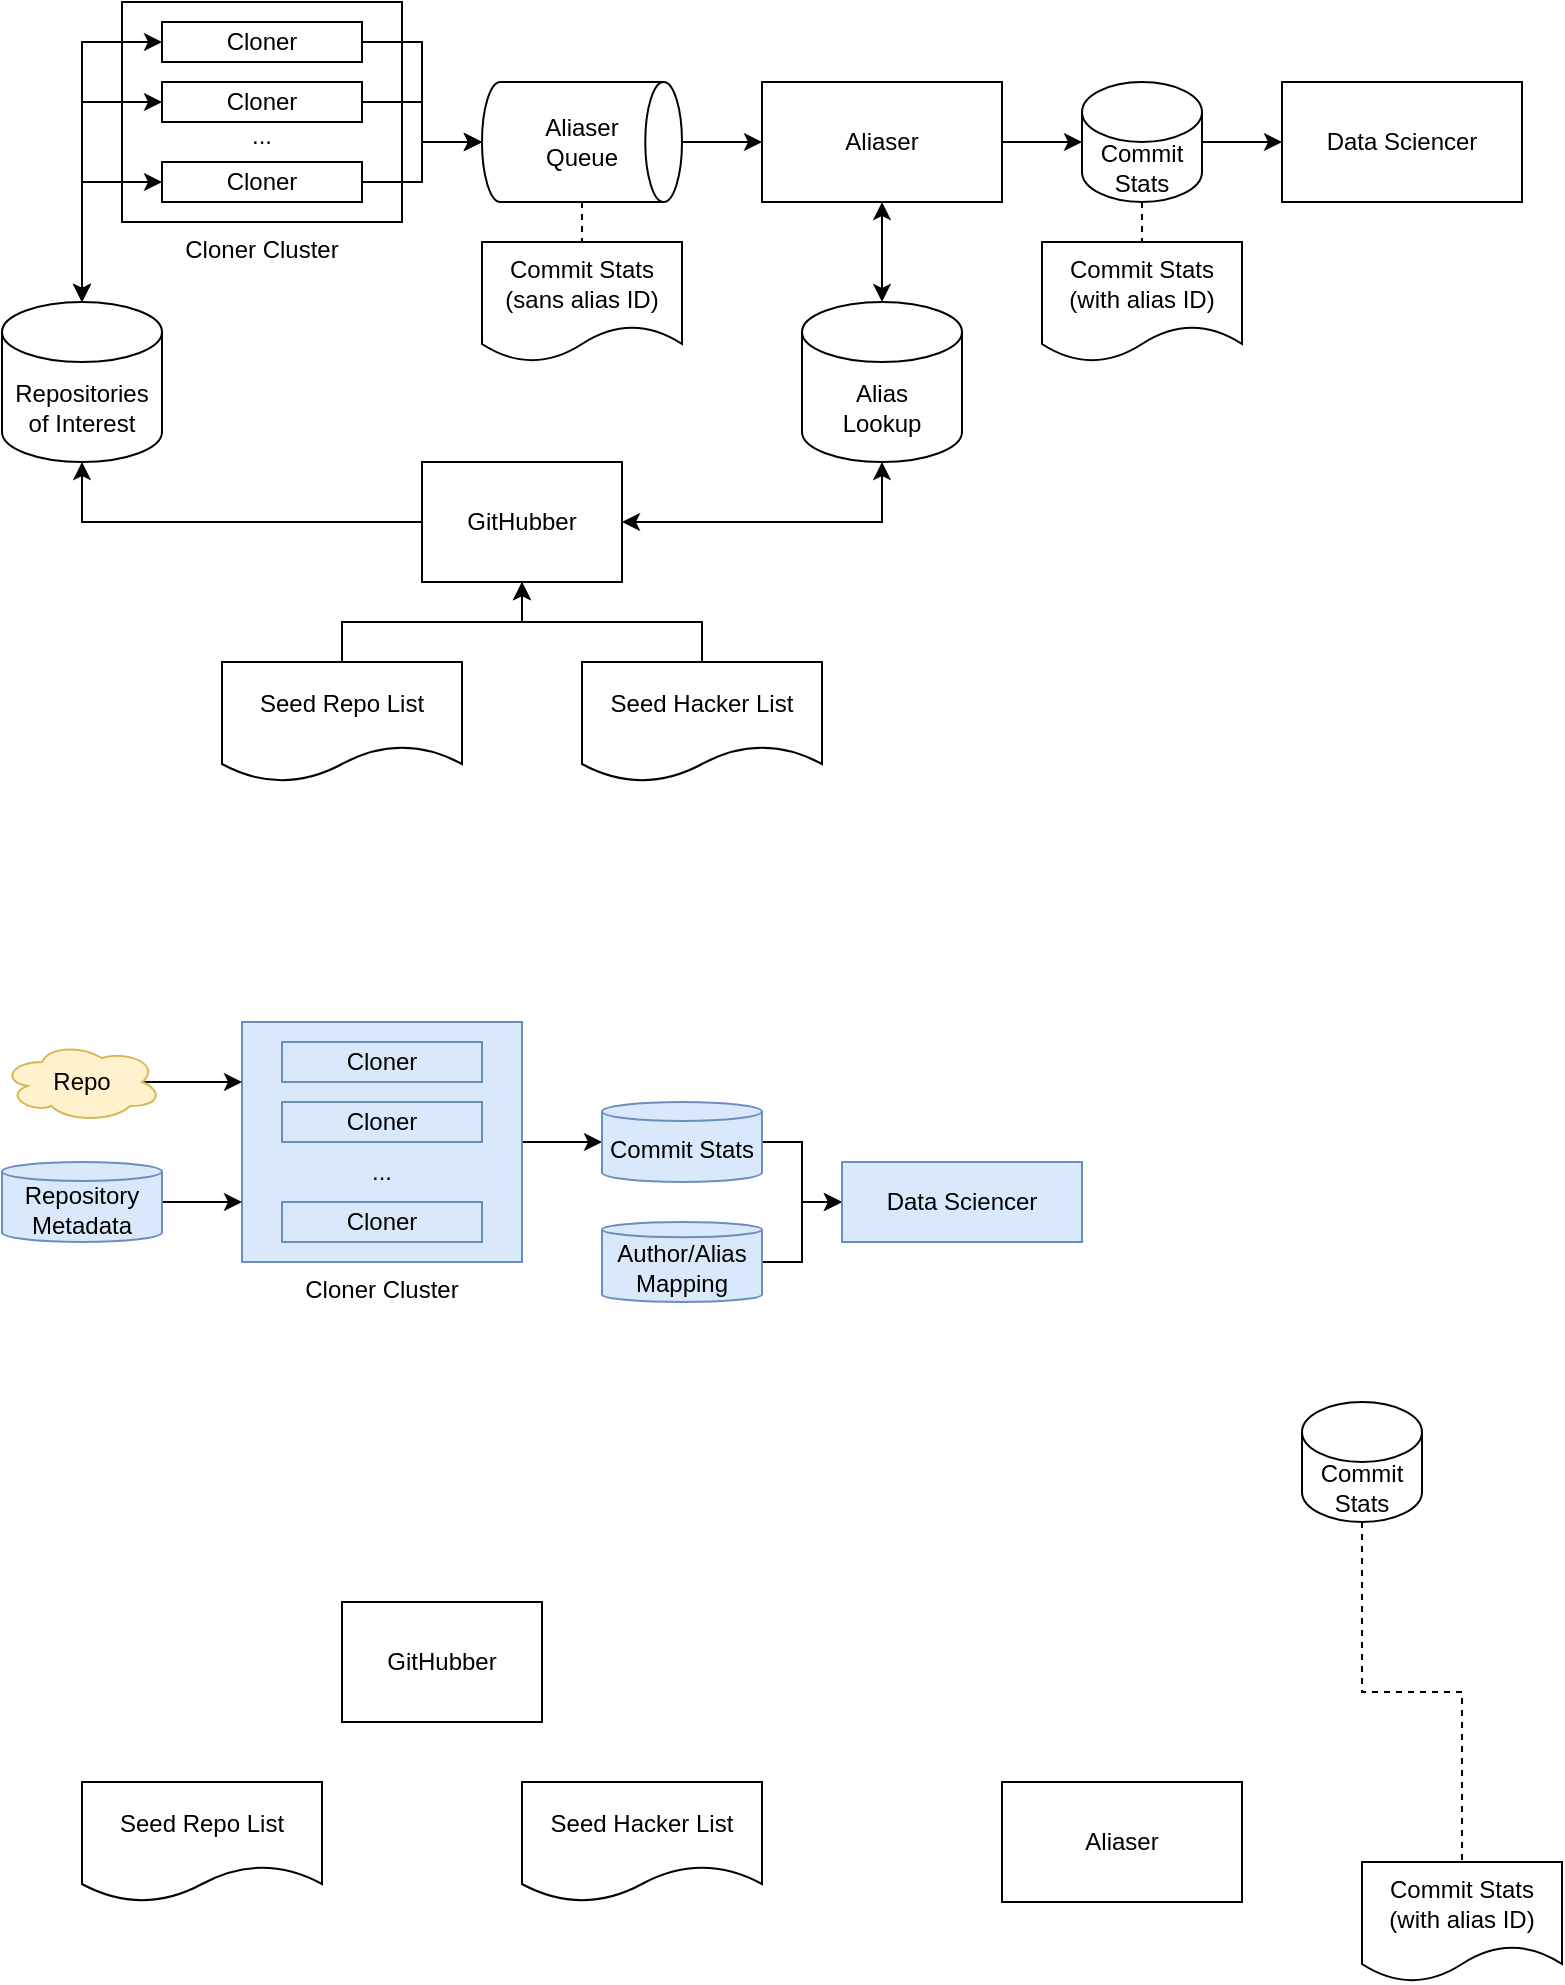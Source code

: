 <mxfile version="18.0.6" type="device"><diagram id="-IQuVmg2KVf73iSFLTXE" name="Page-1"><mxGraphModel dx="1401" dy="540" grid="1" gridSize="10" guides="1" tooltips="1" connect="1" arrows="1" fold="1" page="1" pageScale="1" pageWidth="850" pageHeight="1100" math="0" shadow="0"><root><mxCell id="0"/><mxCell id="1" parent="0"/><mxCell id="1wVpVgh05ta18O91gE80-2" value="Cloner Cluster" style="rounded=0;whiteSpace=wrap;html=1;imageVerticalAlign=middle;labelPosition=center;verticalLabelPosition=bottom;align=center;verticalAlign=top;" vertex="1" parent="1"><mxGeometry x="100" y="50" width="140" height="110" as="geometry"/></mxCell><mxCell id="1wVpVgh05ta18O91gE80-25" style="edgeStyle=orthogonalEdgeStyle;rounded=0;orthogonalLoop=1;jettySize=auto;html=1;exitX=0.5;exitY=0;exitDx=0;exitDy=0;exitPerimeter=0;entryX=0;entryY=0.5;entryDx=0;entryDy=0;startArrow=classic;startFill=1;" edge="1" parent="1" source="1wVpVgh05ta18O91gE80-1" target="1wVpVgh05ta18O91gE80-3"><mxGeometry relative="1" as="geometry"/></mxCell><mxCell id="1wVpVgh05ta18O91gE80-26" style="edgeStyle=orthogonalEdgeStyle;rounded=0;orthogonalLoop=1;jettySize=auto;html=1;exitX=0.5;exitY=0;exitDx=0;exitDy=0;exitPerimeter=0;entryX=0;entryY=0.5;entryDx=0;entryDy=0;startArrow=classic;startFill=1;" edge="1" parent="1" source="1wVpVgh05ta18O91gE80-1" target="1wVpVgh05ta18O91gE80-4"><mxGeometry relative="1" as="geometry"/></mxCell><mxCell id="1wVpVgh05ta18O91gE80-27" style="edgeStyle=orthogonalEdgeStyle;rounded=0;orthogonalLoop=1;jettySize=auto;html=1;exitX=0.5;exitY=0;exitDx=0;exitDy=0;exitPerimeter=0;entryX=0;entryY=0.5;entryDx=0;entryDy=0;startArrow=classic;startFill=1;" edge="1" parent="1" source="1wVpVgh05ta18O91gE80-1" target="1wVpVgh05ta18O91gE80-5"><mxGeometry relative="1" as="geometry"/></mxCell><mxCell id="1wVpVgh05ta18O91gE80-1" value="Repositories&lt;br&gt;of Interest" style="shape=cylinder3;whiteSpace=wrap;html=1;boundedLbl=1;backgroundOutline=1;size=15;" vertex="1" parent="1"><mxGeometry x="40" y="200" width="80" height="80" as="geometry"/></mxCell><mxCell id="1wVpVgh05ta18O91gE80-9" value="Commit Stats&lt;br&gt;(sans alias ID)" style="shape=document;whiteSpace=wrap;html=1;boundedLbl=1;" vertex="1" parent="1"><mxGeometry x="280" y="170" width="100" height="60" as="geometry"/></mxCell><mxCell id="1wVpVgh05ta18O91gE80-29" style="edgeStyle=orthogonalEdgeStyle;rounded=0;orthogonalLoop=1;jettySize=auto;html=1;exitX=0.5;exitY=1;exitDx=0;exitDy=0;exitPerimeter=0;entryX=0.5;entryY=0;entryDx=0;entryDy=0;endArrow=none;endFill=0;dashed=1;" edge="1" parent="1" source="1wVpVgh05ta18O91gE80-11" target="1wVpVgh05ta18O91gE80-9"><mxGeometry relative="1" as="geometry"/></mxCell><mxCell id="1wVpVgh05ta18O91gE80-35" style="edgeStyle=orthogonalEdgeStyle;rounded=0;orthogonalLoop=1;jettySize=auto;html=1;exitX=1;exitY=0.5;exitDx=0;exitDy=0;exitPerimeter=0;entryX=0;entryY=0.5;entryDx=0;entryDy=0;endArrow=classic;endFill=1;" edge="1" parent="1" source="1wVpVgh05ta18O91gE80-11" target="1wVpVgh05ta18O91gE80-12"><mxGeometry relative="1" as="geometry"/></mxCell><mxCell id="1wVpVgh05ta18O91gE80-11" value="Aliaser&lt;br&gt;Queue" style="strokeWidth=1;html=1;shape=mxgraph.flowchart.direct_data;whiteSpace=wrap;" vertex="1" parent="1"><mxGeometry x="280" y="90" width="100" height="60" as="geometry"/></mxCell><mxCell id="1wVpVgh05ta18O91gE80-31" style="edgeStyle=orthogonalEdgeStyle;rounded=0;orthogonalLoop=1;jettySize=auto;html=1;exitX=1;exitY=0.5;exitDx=0;exitDy=0;entryX=0;entryY=0.5;entryDx=0;entryDy=0;entryPerimeter=0;endArrow=classic;endFill=1;" edge="1" parent="1" source="1wVpVgh05ta18O91gE80-3" target="1wVpVgh05ta18O91gE80-11"><mxGeometry relative="1" as="geometry"/></mxCell><mxCell id="1wVpVgh05ta18O91gE80-3" value="Cloner" style="rounded=0;whiteSpace=wrap;html=1;" vertex="1" parent="1"><mxGeometry x="120" y="60" width="100" height="20" as="geometry"/></mxCell><mxCell id="1wVpVgh05ta18O91gE80-32" style="edgeStyle=orthogonalEdgeStyle;rounded=0;orthogonalLoop=1;jettySize=auto;html=1;exitX=1;exitY=0.5;exitDx=0;exitDy=0;entryX=0;entryY=0.5;entryDx=0;entryDy=0;entryPerimeter=0;endArrow=classic;endFill=1;" edge="1" parent="1" source="1wVpVgh05ta18O91gE80-4" target="1wVpVgh05ta18O91gE80-11"><mxGeometry relative="1" as="geometry"/></mxCell><mxCell id="1wVpVgh05ta18O91gE80-4" value="Cloner" style="rounded=0;whiteSpace=wrap;html=1;" vertex="1" parent="1"><mxGeometry x="120" y="90" width="100" height="20" as="geometry"/></mxCell><mxCell id="1wVpVgh05ta18O91gE80-42" style="edgeStyle=orthogonalEdgeStyle;rounded=0;orthogonalLoop=1;jettySize=auto;html=1;exitX=1;exitY=0.5;exitDx=0;exitDy=0;entryX=0;entryY=0.5;entryDx=0;entryDy=0;entryPerimeter=0;startArrow=none;startFill=0;endArrow=classic;endFill=1;" edge="1" parent="1" source="1wVpVgh05ta18O91gE80-5" target="1wVpVgh05ta18O91gE80-11"><mxGeometry relative="1" as="geometry"/></mxCell><mxCell id="1wVpVgh05ta18O91gE80-5" value="Cloner" style="rounded=0;whiteSpace=wrap;html=1;" vertex="1" parent="1"><mxGeometry x="120" y="130" width="100" height="20" as="geometry"/></mxCell><mxCell id="1wVpVgh05ta18O91gE80-7" value="..." style="text;html=1;strokeColor=none;fillColor=none;align=center;verticalAlign=middle;whiteSpace=wrap;rounded=0;" vertex="1" parent="1"><mxGeometry x="140" y="102" width="60" height="30" as="geometry"/></mxCell><mxCell id="1wVpVgh05ta18O91gE80-37" style="edgeStyle=orthogonalEdgeStyle;rounded=0;orthogonalLoop=1;jettySize=auto;html=1;exitX=1;exitY=0.5;exitDx=0;exitDy=0;entryX=0;entryY=0.5;entryDx=0;entryDy=0;entryPerimeter=0;endArrow=classic;endFill=1;" edge="1" parent="1" source="1wVpVgh05ta18O91gE80-12" target="1wVpVgh05ta18O91gE80-21"><mxGeometry relative="1" as="geometry"/></mxCell><mxCell id="1wVpVgh05ta18O91gE80-12" value="Aliaser" style="rounded=0;whiteSpace=wrap;html=1;strokeWidth=1;" vertex="1" parent="1"><mxGeometry x="420" y="90" width="120" height="60" as="geometry"/></mxCell><mxCell id="1wVpVgh05ta18O91gE80-39" style="edgeStyle=orthogonalEdgeStyle;rounded=0;orthogonalLoop=1;jettySize=auto;html=1;exitX=0.5;exitY=0;exitDx=0;exitDy=0;exitPerimeter=0;entryX=0.5;entryY=1;entryDx=0;entryDy=0;endArrow=classic;endFill=1;startArrow=classic;startFill=1;" edge="1" parent="1" source="1wVpVgh05ta18O91gE80-13" target="1wVpVgh05ta18O91gE80-12"><mxGeometry relative="1" as="geometry"/></mxCell><mxCell id="1wVpVgh05ta18O91gE80-13" value="Alias&lt;br&gt;Lookup" style="shape=cylinder3;whiteSpace=wrap;html=1;boundedLbl=1;backgroundOutline=1;size=15;strokeWidth=1;" vertex="1" parent="1"><mxGeometry x="440" y="200" width="80" height="80" as="geometry"/></mxCell><mxCell id="1wVpVgh05ta18O91gE80-15" style="edgeStyle=orthogonalEdgeStyle;rounded=0;orthogonalLoop=1;jettySize=auto;html=1;exitX=1;exitY=0.5;exitDx=0;exitDy=0;entryX=0.5;entryY=1;entryDx=0;entryDy=0;entryPerimeter=0;startArrow=classic;startFill=1;" edge="1" parent="1" source="1wVpVgh05ta18O91gE80-14" target="1wVpVgh05ta18O91gE80-13"><mxGeometry relative="1" as="geometry"/></mxCell><mxCell id="1wVpVgh05ta18O91gE80-16" style="edgeStyle=orthogonalEdgeStyle;rounded=0;orthogonalLoop=1;jettySize=auto;html=1;exitX=0;exitY=0.5;exitDx=0;exitDy=0;entryX=0.5;entryY=1;entryDx=0;entryDy=0;entryPerimeter=0;" edge="1" parent="1" source="1wVpVgh05ta18O91gE80-14" target="1wVpVgh05ta18O91gE80-1"><mxGeometry relative="1" as="geometry"/></mxCell><mxCell id="1wVpVgh05ta18O91gE80-19" style="edgeStyle=orthogonalEdgeStyle;rounded=0;orthogonalLoop=1;jettySize=auto;html=1;exitX=0.5;exitY=1;exitDx=0;exitDy=0;entryX=0.5;entryY=0;entryDx=0;entryDy=0;endArrow=none;endFill=0;startArrow=classic;startFill=1;" edge="1" parent="1" source="1wVpVgh05ta18O91gE80-14" target="1wVpVgh05ta18O91gE80-17"><mxGeometry relative="1" as="geometry"/></mxCell><mxCell id="1wVpVgh05ta18O91gE80-20" style="edgeStyle=orthogonalEdgeStyle;rounded=0;orthogonalLoop=1;jettySize=auto;html=1;exitX=0.5;exitY=1;exitDx=0;exitDy=0;entryX=0.5;entryY=0;entryDx=0;entryDy=0;endArrow=none;endFill=0;startArrow=classic;startFill=1;" edge="1" parent="1" source="1wVpVgh05ta18O91gE80-14" target="1wVpVgh05ta18O91gE80-18"><mxGeometry relative="1" as="geometry"/></mxCell><mxCell id="1wVpVgh05ta18O91gE80-14" value="GitHubber" style="rounded=0;whiteSpace=wrap;html=1;strokeWidth=1;" vertex="1" parent="1"><mxGeometry x="250" y="280" width="100" height="60" as="geometry"/></mxCell><mxCell id="1wVpVgh05ta18O91gE80-17" value="Seed Repo List" style="shape=document;whiteSpace=wrap;html=1;boundedLbl=1;strokeWidth=1;" vertex="1" parent="1"><mxGeometry x="150" y="380" width="120" height="60" as="geometry"/></mxCell><mxCell id="1wVpVgh05ta18O91gE80-18" value="Seed Hacker List" style="shape=document;whiteSpace=wrap;html=1;boundedLbl=1;strokeWidth=1;" vertex="1" parent="1"><mxGeometry x="330" y="380" width="120" height="60" as="geometry"/></mxCell><mxCell id="1wVpVgh05ta18O91gE80-30" style="edgeStyle=orthogonalEdgeStyle;rounded=0;orthogonalLoop=1;jettySize=auto;html=1;exitX=0.5;exitY=1;exitDx=0;exitDy=0;exitPerimeter=0;entryX=0.5;entryY=0;entryDx=0;entryDy=0;dashed=1;endArrow=none;endFill=0;" edge="1" parent="1" source="1wVpVgh05ta18O91gE80-21" target="1wVpVgh05ta18O91gE80-22"><mxGeometry relative="1" as="geometry"/></mxCell><mxCell id="1wVpVgh05ta18O91gE80-38" style="edgeStyle=orthogonalEdgeStyle;rounded=0;orthogonalLoop=1;jettySize=auto;html=1;exitX=1;exitY=0.5;exitDx=0;exitDy=0;exitPerimeter=0;entryX=0;entryY=0.5;entryDx=0;entryDy=0;endArrow=classic;endFill=1;" edge="1" parent="1" source="1wVpVgh05ta18O91gE80-21" target="1wVpVgh05ta18O91gE80-24"><mxGeometry relative="1" as="geometry"/></mxCell><mxCell id="1wVpVgh05ta18O91gE80-21" value="Commit Stats" style="shape=cylinder3;whiteSpace=wrap;html=1;boundedLbl=1;backgroundOutline=1;size=15;strokeWidth=1;" vertex="1" parent="1"><mxGeometry x="580" y="90" width="60" height="60" as="geometry"/></mxCell><mxCell id="1wVpVgh05ta18O91gE80-22" value="Commit Stats&lt;br&gt;(with alias ID)" style="shape=document;whiteSpace=wrap;html=1;boundedLbl=1;" vertex="1" parent="1"><mxGeometry x="560" y="170" width="100" height="60" as="geometry"/></mxCell><mxCell id="1wVpVgh05ta18O91gE80-24" value="Data Sciencer" style="rounded=0;whiteSpace=wrap;html=1;strokeWidth=1;" vertex="1" parent="1"><mxGeometry x="680" y="90" width="120" height="60" as="geometry"/></mxCell><mxCell id="1wVpVgh05ta18O91gE80-83" style="edgeStyle=orthogonalEdgeStyle;rounded=0;orthogonalLoop=1;jettySize=auto;html=1;exitX=1;exitY=0.5;exitDx=0;exitDy=0;entryX=0;entryY=0.5;entryDx=0;entryDy=0;entryPerimeter=0;startArrow=none;startFill=0;endArrow=classic;endFill=1;" edge="1" parent="1" source="1wVpVgh05ta18O91gE80-43" target="1wVpVgh05ta18O91gE80-75"><mxGeometry relative="1" as="geometry"/></mxCell><mxCell id="1wVpVgh05ta18O91gE80-43" value="Cloner Cluster" style="rounded=0;whiteSpace=wrap;html=1;imageVerticalAlign=middle;labelPosition=center;verticalLabelPosition=bottom;align=center;verticalAlign=top;fillColor=#dae8fc;strokeColor=#6c8ebf;" vertex="1" parent="1"><mxGeometry x="160" y="560" width="140" height="120" as="geometry"/></mxCell><mxCell id="1wVpVgh05ta18O91gE80-79" style="edgeStyle=orthogonalEdgeStyle;rounded=0;orthogonalLoop=1;jettySize=auto;html=1;exitX=1;exitY=0.5;exitDx=0;exitDy=0;exitPerimeter=0;entryX=0;entryY=0.75;entryDx=0;entryDy=0;startArrow=none;startFill=0;endArrow=classic;endFill=1;" edge="1" parent="1" source="1wVpVgh05ta18O91gE80-47" target="1wVpVgh05ta18O91gE80-43"><mxGeometry relative="1" as="geometry"/></mxCell><mxCell id="1wVpVgh05ta18O91gE80-47" value="Repository&lt;br&gt;Metadata" style="shape=cylinder3;whiteSpace=wrap;html=1;boundedLbl=1;backgroundOutline=1;size=4.762;fillColor=#dae8fc;strokeColor=#6c8ebf;" vertex="1" parent="1"><mxGeometry x="40" y="630" width="80" height="40" as="geometry"/></mxCell><mxCell id="1wVpVgh05ta18O91gE80-53" value="Cloner" style="rounded=0;whiteSpace=wrap;html=1;fillColor=#dae8fc;strokeColor=#6c8ebf;" vertex="1" parent="1"><mxGeometry x="180" y="570" width="100" height="20" as="geometry"/></mxCell><mxCell id="1wVpVgh05ta18O91gE80-55" value="Cloner" style="rounded=0;whiteSpace=wrap;html=1;fillColor=#dae8fc;strokeColor=#6c8ebf;" vertex="1" parent="1"><mxGeometry x="180" y="600" width="100" height="20" as="geometry"/></mxCell><mxCell id="1wVpVgh05ta18O91gE80-57" value="Cloner" style="rounded=0;whiteSpace=wrap;html=1;fillColor=#dae8fc;strokeColor=#6c8ebf;" vertex="1" parent="1"><mxGeometry x="180" y="650" width="100" height="20" as="geometry"/></mxCell><mxCell id="1wVpVgh05ta18O91gE80-58" value="..." style="text;html=1;align=center;verticalAlign=middle;whiteSpace=wrap;rounded=0;" vertex="1" parent="1"><mxGeometry x="200" y="620" width="60" height="30" as="geometry"/></mxCell><mxCell id="1wVpVgh05ta18O91gE80-60" value="Aliaser" style="rounded=0;whiteSpace=wrap;html=1;strokeWidth=1;" vertex="1" parent="1"><mxGeometry x="540" y="940" width="120" height="60" as="geometry"/></mxCell><mxCell id="1wVpVgh05ta18O91gE80-76" style="edgeStyle=orthogonalEdgeStyle;rounded=0;orthogonalLoop=1;jettySize=auto;html=1;exitX=1;exitY=0.5;exitDx=0;exitDy=0;exitPerimeter=0;entryX=0;entryY=0.5;entryDx=0;entryDy=0;startArrow=none;startFill=0;endArrow=classic;endFill=1;" edge="1" parent="1" source="1wVpVgh05ta18O91gE80-62" target="1wVpVgh05ta18O91gE80-74"><mxGeometry relative="1" as="geometry"/></mxCell><mxCell id="1wVpVgh05ta18O91gE80-62" value="Author/Alias Mapping" style="shape=cylinder3;whiteSpace=wrap;html=1;boundedLbl=1;backgroundOutline=1;size=3.81;strokeWidth=1;fillColor=#dae8fc;strokeColor=#6c8ebf;" vertex="1" parent="1"><mxGeometry x="340" y="660" width="80" height="40" as="geometry"/></mxCell><mxCell id="1wVpVgh05ta18O91gE80-67" value="GitHubber" style="rounded=0;whiteSpace=wrap;html=1;strokeWidth=1;" vertex="1" parent="1"><mxGeometry x="210" y="850" width="100" height="60" as="geometry"/></mxCell><mxCell id="1wVpVgh05ta18O91gE80-68" value="Seed Repo List" style="shape=document;whiteSpace=wrap;html=1;boundedLbl=1;strokeWidth=1;" vertex="1" parent="1"><mxGeometry x="80" y="940" width="120" height="60" as="geometry"/></mxCell><mxCell id="1wVpVgh05ta18O91gE80-69" value="Seed Hacker List" style="shape=document;whiteSpace=wrap;html=1;boundedLbl=1;strokeWidth=1;" vertex="1" parent="1"><mxGeometry x="300" y="940" width="120" height="60" as="geometry"/></mxCell><mxCell id="1wVpVgh05ta18O91gE80-70" style="edgeStyle=orthogonalEdgeStyle;rounded=0;orthogonalLoop=1;jettySize=auto;html=1;exitX=0.5;exitY=1;exitDx=0;exitDy=0;exitPerimeter=0;entryX=0.5;entryY=0;entryDx=0;entryDy=0;dashed=1;endArrow=none;endFill=0;" edge="1" parent="1" source="1wVpVgh05ta18O91gE80-72" target="1wVpVgh05ta18O91gE80-73"><mxGeometry relative="1" as="geometry"/></mxCell><mxCell id="1wVpVgh05ta18O91gE80-71" style="edgeStyle=orthogonalEdgeStyle;rounded=0;orthogonalLoop=1;jettySize=auto;html=1;exitX=1;exitY=0.5;exitDx=0;exitDy=0;exitPerimeter=0;entryX=0;entryY=0.5;entryDx=0;entryDy=0;endArrow=classic;endFill=1;" edge="1" parent="1" source="1wVpVgh05ta18O91gE80-75" target="1wVpVgh05ta18O91gE80-74"><mxGeometry relative="1" as="geometry"/></mxCell><mxCell id="1wVpVgh05ta18O91gE80-72" value="Commit Stats" style="shape=cylinder3;whiteSpace=wrap;html=1;boundedLbl=1;backgroundOutline=1;size=15;strokeWidth=1;" vertex="1" parent="1"><mxGeometry x="690" y="750" width="60" height="60" as="geometry"/></mxCell><mxCell id="1wVpVgh05ta18O91gE80-73" value="Commit Stats&lt;br&gt;(with alias ID)" style="shape=document;whiteSpace=wrap;html=1;boundedLbl=1;" vertex="1" parent="1"><mxGeometry x="720" y="980" width="100" height="60" as="geometry"/></mxCell><mxCell id="1wVpVgh05ta18O91gE80-74" value="Data Sciencer" style="rounded=0;whiteSpace=wrap;html=1;strokeWidth=1;fillColor=#dae8fc;strokeColor=#6c8ebf;" vertex="1" parent="1"><mxGeometry x="460" y="630" width="120" height="40" as="geometry"/></mxCell><mxCell id="1wVpVgh05ta18O91gE80-75" value="Commit Stats" style="shape=cylinder3;whiteSpace=wrap;html=1;boundedLbl=1;backgroundOutline=1;size=4.762;strokeWidth=1;fillColor=#dae8fc;strokeColor=#6c8ebf;" vertex="1" parent="1"><mxGeometry x="340" y="600" width="80" height="40" as="geometry"/></mxCell><mxCell id="1wVpVgh05ta18O91gE80-80" style="edgeStyle=orthogonalEdgeStyle;rounded=0;orthogonalLoop=1;jettySize=auto;html=1;exitX=0.875;exitY=0.5;exitDx=0;exitDy=0;exitPerimeter=0;entryX=0;entryY=0.25;entryDx=0;entryDy=0;startArrow=none;startFill=0;endArrow=classic;endFill=1;" edge="1" parent="1" source="1wVpVgh05ta18O91gE80-77" target="1wVpVgh05ta18O91gE80-43"><mxGeometry relative="1" as="geometry"/></mxCell><mxCell id="1wVpVgh05ta18O91gE80-77" value="Repo" style="ellipse;shape=cloud;whiteSpace=wrap;html=1;strokeWidth=1;fillColor=#fff2cc;strokeColor=#d6b656;" vertex="1" parent="1"><mxGeometry x="40" y="570" width="80" height="40" as="geometry"/></mxCell></root></mxGraphModel></diagram></mxfile>